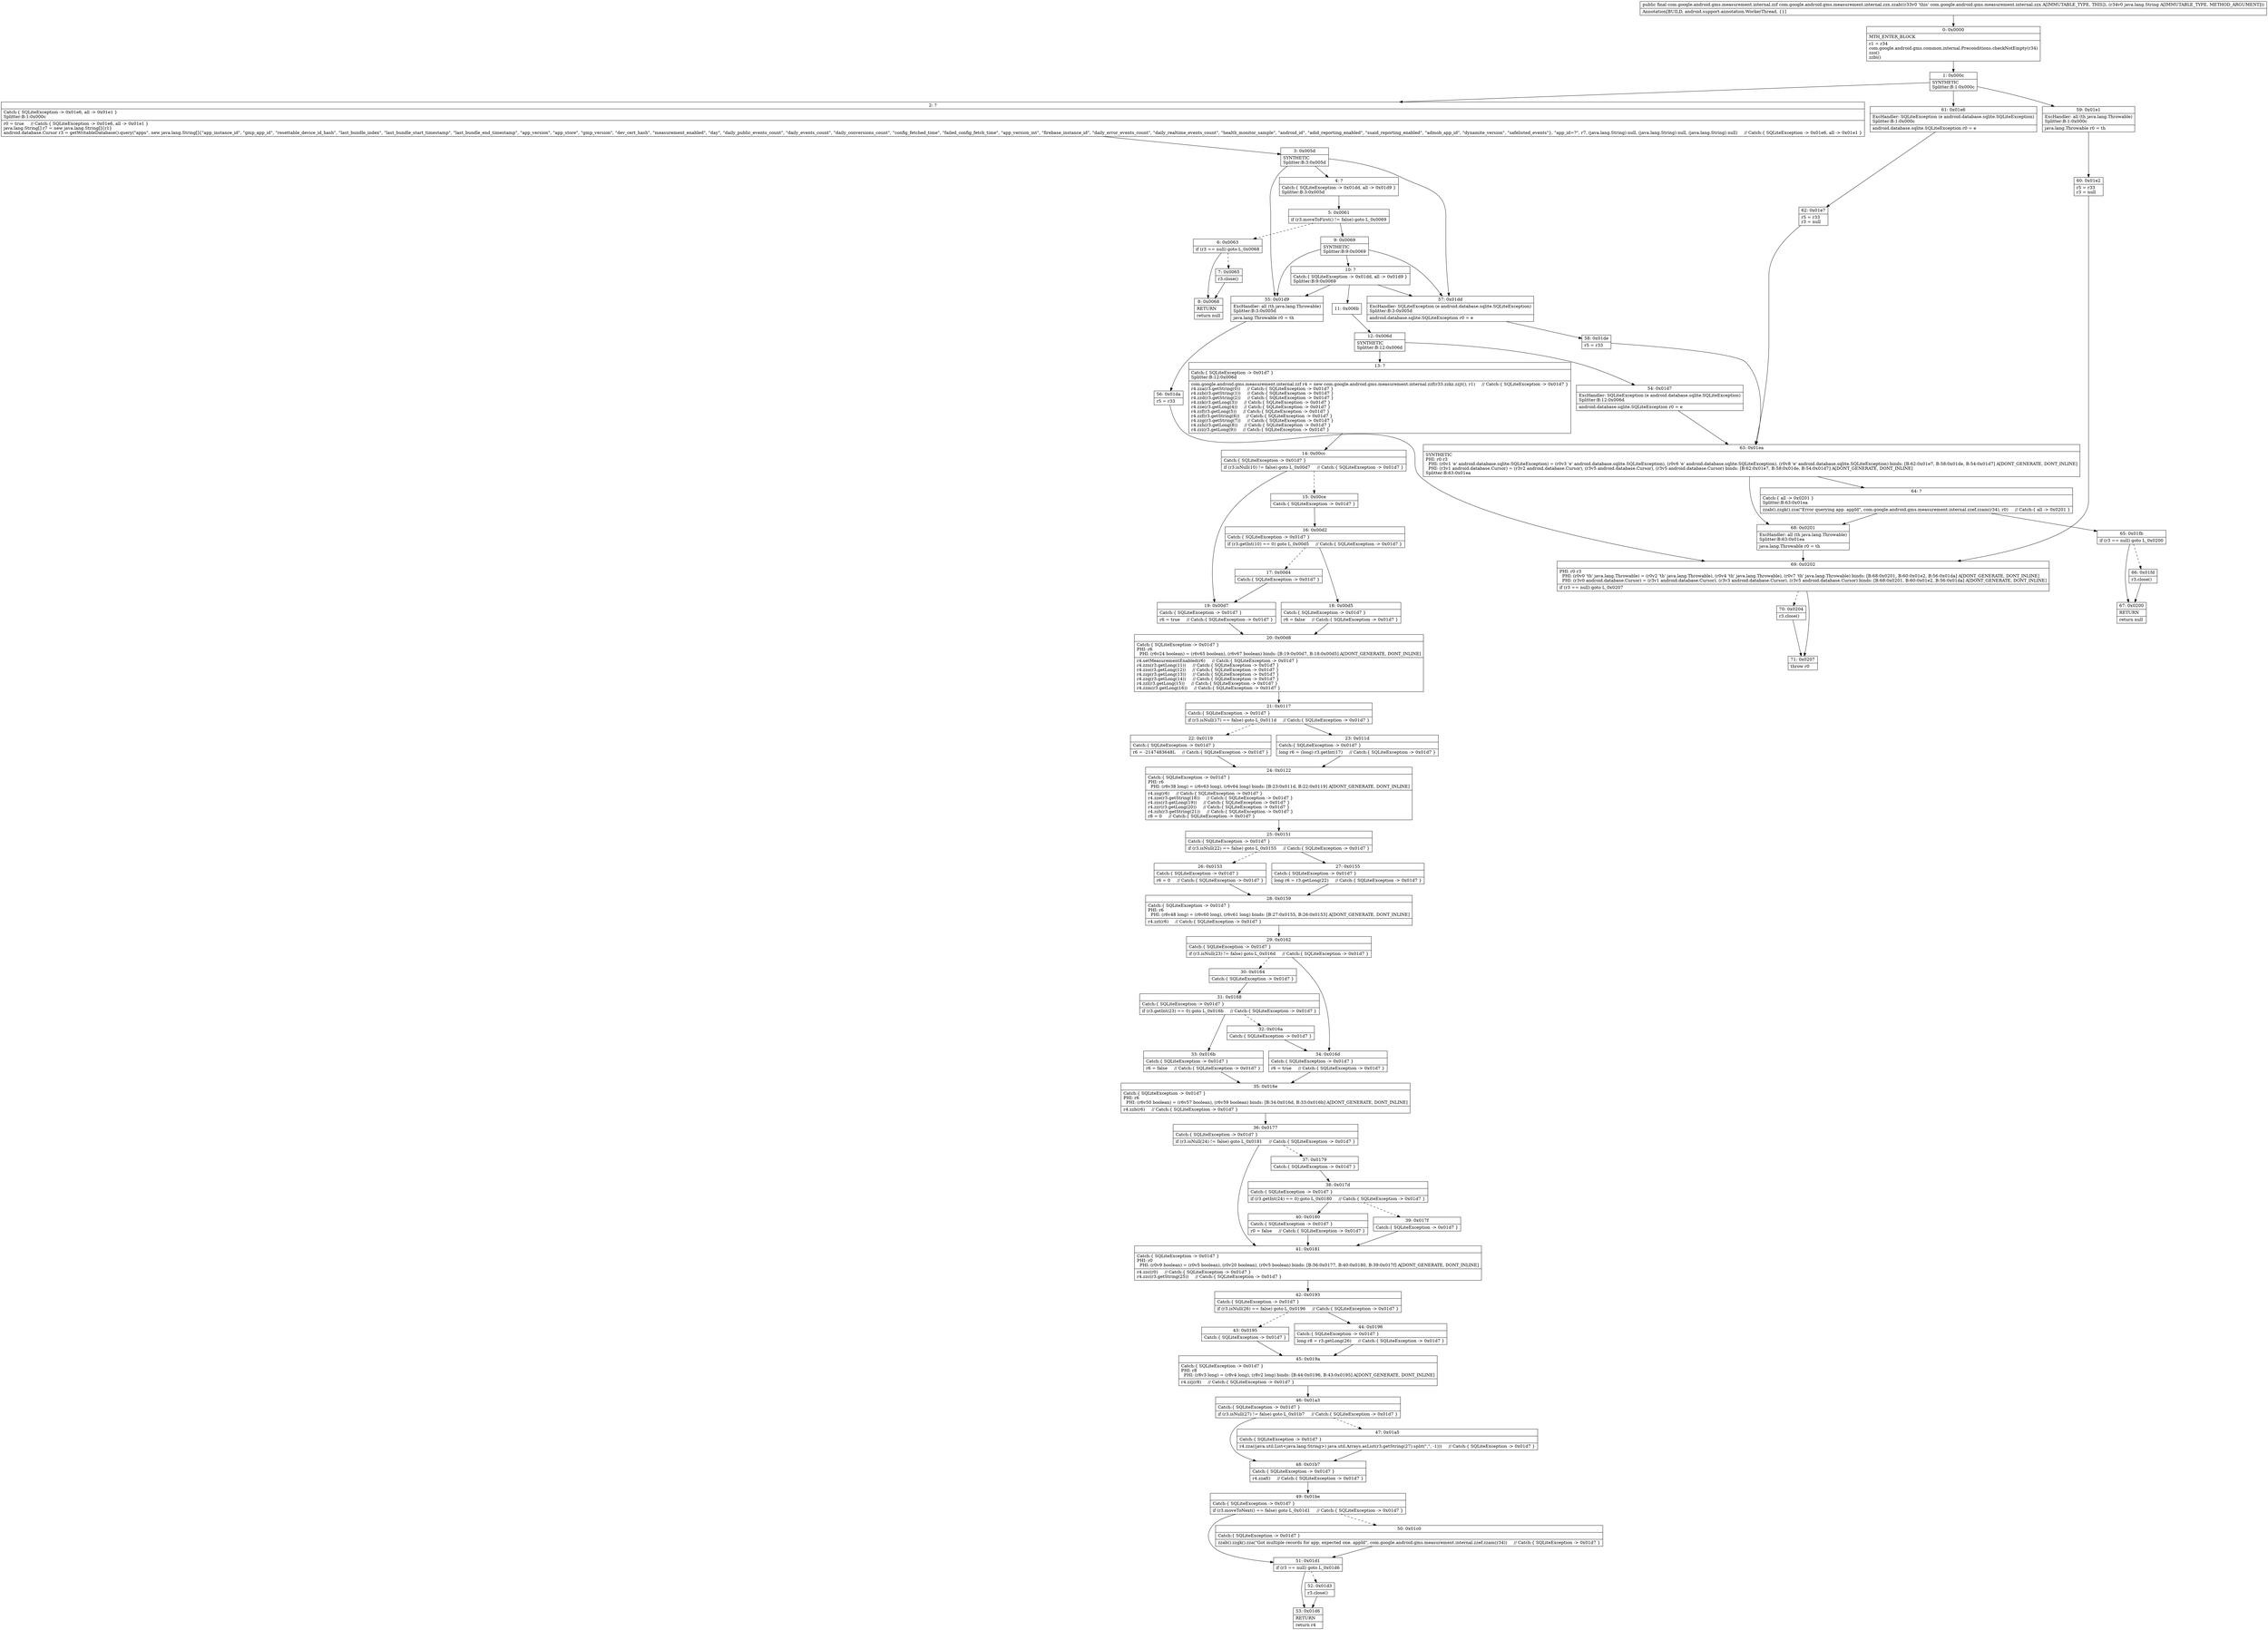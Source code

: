 digraph "CFG forcom.google.android.gms.measurement.internal.zzx.zzab(Ljava\/lang\/String;)Lcom\/google\/android\/gms\/measurement\/internal\/zzf;" {
Node_0 [shape=record,label="{0\:\ 0x0000|MTH_ENTER_BLOCK\l|r1 = r34\lcom.google.android.gms.common.internal.Preconditions.checkNotEmpty(r34)\lzzo()\lzzbi()\l}"];
Node_1 [shape=record,label="{1\:\ 0x000c|SYNTHETIC\lSplitter:B:1:0x000c\l}"];
Node_2 [shape=record,label="{2\:\ ?|Catch:\{ SQLiteException \-\> 0x01e6, all \-\> 0x01e1 \}\lSplitter:B:1:0x000c\l|r0 = true     \/\/ Catch:\{ SQLiteException \-\> 0x01e6, all \-\> 0x01e1 \}\ljava.lang.String[] r7 = new java.lang.String[]\{r1\}\landroid.database.Cursor r3 = getWritableDatabase().query(\"apps\", new java.lang.String[]\{\"app_instance_id\", \"gmp_app_id\", \"resettable_device_id_hash\", \"last_bundle_index\", \"last_bundle_start_timestamp\", \"last_bundle_end_timestamp\", \"app_version\", \"app_store\", \"gmp_version\", \"dev_cert_hash\", \"measurement_enabled\", \"day\", \"daily_public_events_count\", \"daily_events_count\", \"daily_conversions_count\", \"config_fetched_time\", \"failed_config_fetch_time\", \"app_version_int\", \"firebase_instance_id\", \"daily_error_events_count\", \"daily_realtime_events_count\", \"health_monitor_sample\", \"android_id\", \"adid_reporting_enabled\", \"ssaid_reporting_enabled\", \"admob_app_id\", \"dynamite_version\", \"safelisted_events\"\}, \"app_id=?\", r7, (java.lang.String) null, (java.lang.String) null, (java.lang.String) null)     \/\/ Catch:\{ SQLiteException \-\> 0x01e6, all \-\> 0x01e1 \}\l}"];
Node_3 [shape=record,label="{3\:\ 0x005d|SYNTHETIC\lSplitter:B:3:0x005d\l}"];
Node_4 [shape=record,label="{4\:\ ?|Catch:\{ SQLiteException \-\> 0x01dd, all \-\> 0x01d9 \}\lSplitter:B:3:0x005d\l}"];
Node_5 [shape=record,label="{5\:\ 0x0061|if (r3.moveToFirst() != false) goto L_0x0069\l}"];
Node_6 [shape=record,label="{6\:\ 0x0063|if (r3 == null) goto L_0x0068\l}"];
Node_7 [shape=record,label="{7\:\ 0x0065|r3.close()\l}"];
Node_8 [shape=record,label="{8\:\ 0x0068|RETURN\l|return null\l}"];
Node_9 [shape=record,label="{9\:\ 0x0069|SYNTHETIC\lSplitter:B:9:0x0069\l}"];
Node_10 [shape=record,label="{10\:\ ?|Catch:\{ SQLiteException \-\> 0x01dd, all \-\> 0x01d9 \}\lSplitter:B:9:0x0069\l}"];
Node_11 [shape=record,label="{11\:\ 0x006b}"];
Node_12 [shape=record,label="{12\:\ 0x006d|SYNTHETIC\lSplitter:B:12:0x006d\l}"];
Node_13 [shape=record,label="{13\:\ ?|Catch:\{ SQLiteException \-\> 0x01d7 \}\lSplitter:B:12:0x006d\l|com.google.android.gms.measurement.internal.zzf r4 = new com.google.android.gms.measurement.internal.zzf(r33.zzkz.zzjt(), r1)     \/\/ Catch:\{ SQLiteException \-\> 0x01d7 \}\lr4.zza(r3.getString(0))     \/\/ Catch:\{ SQLiteException \-\> 0x01d7 \}\lr4.zzb(r3.getString(1))     \/\/ Catch:\{ SQLiteException \-\> 0x01d7 \}\lr4.zzd(r3.getString(2))     \/\/ Catch:\{ SQLiteException \-\> 0x01d7 \}\lr4.zzk(r3.getLong(3))     \/\/ Catch:\{ SQLiteException \-\> 0x01d7 \}\lr4.zze(r3.getLong(4))     \/\/ Catch:\{ SQLiteException \-\> 0x01d7 \}\lr4.zzf(r3.getLong(5))     \/\/ Catch:\{ SQLiteException \-\> 0x01d7 \}\lr4.zzf(r3.getString(6))     \/\/ Catch:\{ SQLiteException \-\> 0x01d7 \}\lr4.zzg(r3.getString(7))     \/\/ Catch:\{ SQLiteException \-\> 0x01d7 \}\lr4.zzh(r3.getLong(8))     \/\/ Catch:\{ SQLiteException \-\> 0x01d7 \}\lr4.zzi(r3.getLong(9))     \/\/ Catch:\{ SQLiteException \-\> 0x01d7 \}\l}"];
Node_14 [shape=record,label="{14\:\ 0x00cc|Catch:\{ SQLiteException \-\> 0x01d7 \}\l|if (r3.isNull(10) != false) goto L_0x00d7     \/\/ Catch:\{ SQLiteException \-\> 0x01d7 \}\l}"];
Node_15 [shape=record,label="{15\:\ 0x00ce|Catch:\{ SQLiteException \-\> 0x01d7 \}\l}"];
Node_16 [shape=record,label="{16\:\ 0x00d2|Catch:\{ SQLiteException \-\> 0x01d7 \}\l|if (r3.getInt(10) == 0) goto L_0x00d5     \/\/ Catch:\{ SQLiteException \-\> 0x01d7 \}\l}"];
Node_17 [shape=record,label="{17\:\ 0x00d4|Catch:\{ SQLiteException \-\> 0x01d7 \}\l}"];
Node_18 [shape=record,label="{18\:\ 0x00d5|Catch:\{ SQLiteException \-\> 0x01d7 \}\l|r6 = false     \/\/ Catch:\{ SQLiteException \-\> 0x01d7 \}\l}"];
Node_19 [shape=record,label="{19\:\ 0x00d7|Catch:\{ SQLiteException \-\> 0x01d7 \}\l|r6 = true     \/\/ Catch:\{ SQLiteException \-\> 0x01d7 \}\l}"];
Node_20 [shape=record,label="{20\:\ 0x00d8|Catch:\{ SQLiteException \-\> 0x01d7 \}\lPHI: r6 \l  PHI: (r6v24 boolean) = (r6v65 boolean), (r6v67 boolean) binds: [B:19:0x00d7, B:18:0x00d5] A[DONT_GENERATE, DONT_INLINE]\l|r4.setMeasurementEnabled(r6)     \/\/ Catch:\{ SQLiteException \-\> 0x01d7 \}\lr4.zzn(r3.getLong(11))     \/\/ Catch:\{ SQLiteException \-\> 0x01d7 \}\lr4.zzo(r3.getLong(12))     \/\/ Catch:\{ SQLiteException \-\> 0x01d7 \}\lr4.zzp(r3.getLong(13))     \/\/ Catch:\{ SQLiteException \-\> 0x01d7 \}\lr4.zzq(r3.getLong(14))     \/\/ Catch:\{ SQLiteException \-\> 0x01d7 \}\lr4.zzl(r3.getLong(15))     \/\/ Catch:\{ SQLiteException \-\> 0x01d7 \}\lr4.zzm(r3.getLong(16))     \/\/ Catch:\{ SQLiteException \-\> 0x01d7 \}\l}"];
Node_21 [shape=record,label="{21\:\ 0x0117|Catch:\{ SQLiteException \-\> 0x01d7 \}\l|if (r3.isNull(17) == false) goto L_0x011d     \/\/ Catch:\{ SQLiteException \-\> 0x01d7 \}\l}"];
Node_22 [shape=record,label="{22\:\ 0x0119|Catch:\{ SQLiteException \-\> 0x01d7 \}\l|r6 = \-2147483648L     \/\/ Catch:\{ SQLiteException \-\> 0x01d7 \}\l}"];
Node_23 [shape=record,label="{23\:\ 0x011d|Catch:\{ SQLiteException \-\> 0x01d7 \}\l|long r6 = (long) r3.getInt(17)     \/\/ Catch:\{ SQLiteException \-\> 0x01d7 \}\l}"];
Node_24 [shape=record,label="{24\:\ 0x0122|Catch:\{ SQLiteException \-\> 0x01d7 \}\lPHI: r6 \l  PHI: (r6v38 long) = (r6v63 long), (r6v64 long) binds: [B:23:0x011d, B:22:0x0119] A[DONT_GENERATE, DONT_INLINE]\l|r4.zzg(r6)     \/\/ Catch:\{ SQLiteException \-\> 0x01d7 \}\lr4.zze(r3.getString(18))     \/\/ Catch:\{ SQLiteException \-\> 0x01d7 \}\lr4.zzs(r3.getLong(19))     \/\/ Catch:\{ SQLiteException \-\> 0x01d7 \}\lr4.zzr(r3.getLong(20))     \/\/ Catch:\{ SQLiteException \-\> 0x01d7 \}\lr4.zzh(r3.getString(21))     \/\/ Catch:\{ SQLiteException \-\> 0x01d7 \}\lr8 = 0     \/\/ Catch:\{ SQLiteException \-\> 0x01d7 \}\l}"];
Node_25 [shape=record,label="{25\:\ 0x0151|Catch:\{ SQLiteException \-\> 0x01d7 \}\l|if (r3.isNull(22) == false) goto L_0x0155     \/\/ Catch:\{ SQLiteException \-\> 0x01d7 \}\l}"];
Node_26 [shape=record,label="{26\:\ 0x0153|Catch:\{ SQLiteException \-\> 0x01d7 \}\l|r6 = 0     \/\/ Catch:\{ SQLiteException \-\> 0x01d7 \}\l}"];
Node_27 [shape=record,label="{27\:\ 0x0155|Catch:\{ SQLiteException \-\> 0x01d7 \}\l|long r6 = r3.getLong(22)     \/\/ Catch:\{ SQLiteException \-\> 0x01d7 \}\l}"];
Node_28 [shape=record,label="{28\:\ 0x0159|Catch:\{ SQLiteException \-\> 0x01d7 \}\lPHI: r6 \l  PHI: (r6v48 long) = (r6v60 long), (r6v61 long) binds: [B:27:0x0155, B:26:0x0153] A[DONT_GENERATE, DONT_INLINE]\l|r4.zzt(r6)     \/\/ Catch:\{ SQLiteException \-\> 0x01d7 \}\l}"];
Node_29 [shape=record,label="{29\:\ 0x0162|Catch:\{ SQLiteException \-\> 0x01d7 \}\l|if (r3.isNull(23) != false) goto L_0x016d     \/\/ Catch:\{ SQLiteException \-\> 0x01d7 \}\l}"];
Node_30 [shape=record,label="{30\:\ 0x0164|Catch:\{ SQLiteException \-\> 0x01d7 \}\l}"];
Node_31 [shape=record,label="{31\:\ 0x0168|Catch:\{ SQLiteException \-\> 0x01d7 \}\l|if (r3.getInt(23) == 0) goto L_0x016b     \/\/ Catch:\{ SQLiteException \-\> 0x01d7 \}\l}"];
Node_32 [shape=record,label="{32\:\ 0x016a|Catch:\{ SQLiteException \-\> 0x01d7 \}\l}"];
Node_33 [shape=record,label="{33\:\ 0x016b|Catch:\{ SQLiteException \-\> 0x01d7 \}\l|r6 = false     \/\/ Catch:\{ SQLiteException \-\> 0x01d7 \}\l}"];
Node_34 [shape=record,label="{34\:\ 0x016d|Catch:\{ SQLiteException \-\> 0x01d7 \}\l|r6 = true     \/\/ Catch:\{ SQLiteException \-\> 0x01d7 \}\l}"];
Node_35 [shape=record,label="{35\:\ 0x016e|Catch:\{ SQLiteException \-\> 0x01d7 \}\lPHI: r6 \l  PHI: (r6v50 boolean) = (r6v57 boolean), (r6v59 boolean) binds: [B:34:0x016d, B:33:0x016b] A[DONT_GENERATE, DONT_INLINE]\l|r4.zzb(r6)     \/\/ Catch:\{ SQLiteException \-\> 0x01d7 \}\l}"];
Node_36 [shape=record,label="{36\:\ 0x0177|Catch:\{ SQLiteException \-\> 0x01d7 \}\l|if (r3.isNull(24) != false) goto L_0x0181     \/\/ Catch:\{ SQLiteException \-\> 0x01d7 \}\l}"];
Node_37 [shape=record,label="{37\:\ 0x0179|Catch:\{ SQLiteException \-\> 0x01d7 \}\l}"];
Node_38 [shape=record,label="{38\:\ 0x017d|Catch:\{ SQLiteException \-\> 0x01d7 \}\l|if (r3.getInt(24) == 0) goto L_0x0180     \/\/ Catch:\{ SQLiteException \-\> 0x01d7 \}\l}"];
Node_39 [shape=record,label="{39\:\ 0x017f|Catch:\{ SQLiteException \-\> 0x01d7 \}\l}"];
Node_40 [shape=record,label="{40\:\ 0x0180|Catch:\{ SQLiteException \-\> 0x01d7 \}\l|r0 = false     \/\/ Catch:\{ SQLiteException \-\> 0x01d7 \}\l}"];
Node_41 [shape=record,label="{41\:\ 0x0181|Catch:\{ SQLiteException \-\> 0x01d7 \}\lPHI: r0 \l  PHI: (r0v9 boolean) = (r0v5 boolean), (r0v20 boolean), (r0v5 boolean) binds: [B:36:0x0177, B:40:0x0180, B:39:0x017f] A[DONT_GENERATE, DONT_INLINE]\l|r4.zzc(r0)     \/\/ Catch:\{ SQLiteException \-\> 0x01d7 \}\lr4.zzc(r3.getString(25))     \/\/ Catch:\{ SQLiteException \-\> 0x01d7 \}\l}"];
Node_42 [shape=record,label="{42\:\ 0x0193|Catch:\{ SQLiteException \-\> 0x01d7 \}\l|if (r3.isNull(26) == false) goto L_0x0196     \/\/ Catch:\{ SQLiteException \-\> 0x01d7 \}\l}"];
Node_43 [shape=record,label="{43\:\ 0x0195|Catch:\{ SQLiteException \-\> 0x01d7 \}\l}"];
Node_44 [shape=record,label="{44\:\ 0x0196|Catch:\{ SQLiteException \-\> 0x01d7 \}\l|long r8 = r3.getLong(26)     \/\/ Catch:\{ SQLiteException \-\> 0x01d7 \}\l}"];
Node_45 [shape=record,label="{45\:\ 0x019a|Catch:\{ SQLiteException \-\> 0x01d7 \}\lPHI: r8 \l  PHI: (r8v3 long) = (r8v4 long), (r8v2 long) binds: [B:44:0x0196, B:43:0x0195] A[DONT_GENERATE, DONT_INLINE]\l|r4.zzj(r8)     \/\/ Catch:\{ SQLiteException \-\> 0x01d7 \}\l}"];
Node_46 [shape=record,label="{46\:\ 0x01a3|Catch:\{ SQLiteException \-\> 0x01d7 \}\l|if (r3.isNull(27) != false) goto L_0x01b7     \/\/ Catch:\{ SQLiteException \-\> 0x01d7 \}\l}"];
Node_47 [shape=record,label="{47\:\ 0x01a5|Catch:\{ SQLiteException \-\> 0x01d7 \}\l|r4.zza((java.util.List\<java.lang.String\>) java.util.Arrays.asList(r3.getString(27).split(\",\", \-1)))     \/\/ Catch:\{ SQLiteException \-\> 0x01d7 \}\l}"];
Node_48 [shape=record,label="{48\:\ 0x01b7|Catch:\{ SQLiteException \-\> 0x01d7 \}\l|r4.zzaf()     \/\/ Catch:\{ SQLiteException \-\> 0x01d7 \}\l}"];
Node_49 [shape=record,label="{49\:\ 0x01be|Catch:\{ SQLiteException \-\> 0x01d7 \}\l|if (r3.moveToNext() == false) goto L_0x01d1     \/\/ Catch:\{ SQLiteException \-\> 0x01d7 \}\l}"];
Node_50 [shape=record,label="{50\:\ 0x01c0|Catch:\{ SQLiteException \-\> 0x01d7 \}\l|zzab().zzgk().zza(\"Got multiple records for app, expected one. appId\", com.google.android.gms.measurement.internal.zzef.zzam(r34))     \/\/ Catch:\{ SQLiteException \-\> 0x01d7 \}\l}"];
Node_51 [shape=record,label="{51\:\ 0x01d1|if (r3 == null) goto L_0x01d6\l}"];
Node_52 [shape=record,label="{52\:\ 0x01d3|r3.close()\l}"];
Node_53 [shape=record,label="{53\:\ 0x01d6|RETURN\l|return r4\l}"];
Node_54 [shape=record,label="{54\:\ 0x01d7|ExcHandler: SQLiteException (e android.database.sqlite.SQLiteException)\lSplitter:B:12:0x006d\l|android.database.sqlite.SQLiteException r0 = e\l}"];
Node_55 [shape=record,label="{55\:\ 0x01d9|ExcHandler: all (th java.lang.Throwable)\lSplitter:B:3:0x005d\l|java.lang.Throwable r0 = th\l}"];
Node_56 [shape=record,label="{56\:\ 0x01da|r5 = r33\l}"];
Node_57 [shape=record,label="{57\:\ 0x01dd|ExcHandler: SQLiteException (e android.database.sqlite.SQLiteException)\lSplitter:B:3:0x005d\l|android.database.sqlite.SQLiteException r0 = e\l}"];
Node_58 [shape=record,label="{58\:\ 0x01de|r5 = r33\l}"];
Node_59 [shape=record,label="{59\:\ 0x01e1|ExcHandler: all (th java.lang.Throwable)\lSplitter:B:1:0x000c\l|java.lang.Throwable r0 = th\l}"];
Node_60 [shape=record,label="{60\:\ 0x01e2|r5 = r33\lr3 = null\l}"];
Node_61 [shape=record,label="{61\:\ 0x01e6|ExcHandler: SQLiteException (e android.database.sqlite.SQLiteException)\lSplitter:B:1:0x000c\l|android.database.sqlite.SQLiteException r0 = e\l}"];
Node_62 [shape=record,label="{62\:\ 0x01e7|r5 = r33\lr3 = null\l}"];
Node_63 [shape=record,label="{63\:\ 0x01ea|SYNTHETIC\lPHI: r0 r3 \l  PHI: (r0v1 'e' android.database.sqlite.SQLiteException) = (r0v3 'e' android.database.sqlite.SQLiteException), (r0v6 'e' android.database.sqlite.SQLiteException), (r0v8 'e' android.database.sqlite.SQLiteException) binds: [B:62:0x01e7, B:58:0x01de, B:54:0x01d7] A[DONT_GENERATE, DONT_INLINE]\l  PHI: (r3v1 android.database.Cursor) = (r3v2 android.database.Cursor), (r3v5 android.database.Cursor), (r3v5 android.database.Cursor) binds: [B:62:0x01e7, B:58:0x01de, B:54:0x01d7] A[DONT_GENERATE, DONT_INLINE]\lSplitter:B:63:0x01ea\l}"];
Node_64 [shape=record,label="{64\:\ ?|Catch:\{ all \-\> 0x0201 \}\lSplitter:B:63:0x01ea\l|zzab().zzgk().zza(\"Error querying app. appId\", com.google.android.gms.measurement.internal.zzef.zzam(r34), r0)     \/\/ Catch:\{ all \-\> 0x0201 \}\l}"];
Node_65 [shape=record,label="{65\:\ 0x01fb|if (r3 == null) goto L_0x0200\l}"];
Node_66 [shape=record,label="{66\:\ 0x01fd|r3.close()\l}"];
Node_67 [shape=record,label="{67\:\ 0x0200|RETURN\l|return null\l}"];
Node_68 [shape=record,label="{68\:\ 0x0201|ExcHandler: all (th java.lang.Throwable)\lSplitter:B:63:0x01ea\l|java.lang.Throwable r0 = th\l}"];
Node_69 [shape=record,label="{69\:\ 0x0202|PHI: r0 r3 \l  PHI: (r0v0 'th' java.lang.Throwable) = (r0v2 'th' java.lang.Throwable), (r0v4 'th' java.lang.Throwable), (r0v7 'th' java.lang.Throwable) binds: [B:68:0x0201, B:60:0x01e2, B:56:0x01da] A[DONT_GENERATE, DONT_INLINE]\l  PHI: (r3v0 android.database.Cursor) = (r3v1 android.database.Cursor), (r3v3 android.database.Cursor), (r3v5 android.database.Cursor) binds: [B:68:0x0201, B:60:0x01e2, B:56:0x01da] A[DONT_GENERATE, DONT_INLINE]\l|if (r3 == null) goto L_0x0207\l}"];
Node_70 [shape=record,label="{70\:\ 0x0204|r3.close()\l}"];
Node_71 [shape=record,label="{71\:\ 0x0207|throw r0\l}"];
MethodNode[shape=record,label="{public final com.google.android.gms.measurement.internal.zzf com.google.android.gms.measurement.internal.zzx.zzab((r33v0 'this' com.google.android.gms.measurement.internal.zzx A[IMMUTABLE_TYPE, THIS]), (r34v0 java.lang.String A[IMMUTABLE_TYPE, METHOD_ARGUMENT]))  | Annotation[BUILD, android.support.annotation.WorkerThread, \{\}]\l}"];
MethodNode -> Node_0;
Node_0 -> Node_1;
Node_1 -> Node_2;
Node_1 -> Node_61;
Node_1 -> Node_59;
Node_2 -> Node_3;
Node_3 -> Node_4;
Node_3 -> Node_57;
Node_3 -> Node_55;
Node_4 -> Node_5;
Node_5 -> Node_6[style=dashed];
Node_5 -> Node_9;
Node_6 -> Node_7[style=dashed];
Node_6 -> Node_8;
Node_7 -> Node_8;
Node_9 -> Node_10;
Node_9 -> Node_57;
Node_9 -> Node_55;
Node_10 -> Node_11;
Node_10 -> Node_57;
Node_10 -> Node_55;
Node_11 -> Node_12;
Node_12 -> Node_13;
Node_12 -> Node_54;
Node_13 -> Node_14;
Node_14 -> Node_15[style=dashed];
Node_14 -> Node_19;
Node_15 -> Node_16;
Node_16 -> Node_17[style=dashed];
Node_16 -> Node_18;
Node_17 -> Node_19;
Node_18 -> Node_20;
Node_19 -> Node_20;
Node_20 -> Node_21;
Node_21 -> Node_22[style=dashed];
Node_21 -> Node_23;
Node_22 -> Node_24;
Node_23 -> Node_24;
Node_24 -> Node_25;
Node_25 -> Node_26[style=dashed];
Node_25 -> Node_27;
Node_26 -> Node_28;
Node_27 -> Node_28;
Node_28 -> Node_29;
Node_29 -> Node_30[style=dashed];
Node_29 -> Node_34;
Node_30 -> Node_31;
Node_31 -> Node_32[style=dashed];
Node_31 -> Node_33;
Node_32 -> Node_34;
Node_33 -> Node_35;
Node_34 -> Node_35;
Node_35 -> Node_36;
Node_36 -> Node_37[style=dashed];
Node_36 -> Node_41;
Node_37 -> Node_38;
Node_38 -> Node_39[style=dashed];
Node_38 -> Node_40;
Node_39 -> Node_41;
Node_40 -> Node_41;
Node_41 -> Node_42;
Node_42 -> Node_43[style=dashed];
Node_42 -> Node_44;
Node_43 -> Node_45;
Node_44 -> Node_45;
Node_45 -> Node_46;
Node_46 -> Node_47[style=dashed];
Node_46 -> Node_48;
Node_47 -> Node_48;
Node_48 -> Node_49;
Node_49 -> Node_50[style=dashed];
Node_49 -> Node_51;
Node_50 -> Node_51;
Node_51 -> Node_52[style=dashed];
Node_51 -> Node_53;
Node_52 -> Node_53;
Node_54 -> Node_63;
Node_55 -> Node_56;
Node_56 -> Node_69;
Node_57 -> Node_58;
Node_58 -> Node_63;
Node_59 -> Node_60;
Node_60 -> Node_69;
Node_61 -> Node_62;
Node_62 -> Node_63;
Node_63 -> Node_64;
Node_63 -> Node_68;
Node_64 -> Node_65;
Node_64 -> Node_68;
Node_65 -> Node_66[style=dashed];
Node_65 -> Node_67;
Node_66 -> Node_67;
Node_68 -> Node_69;
Node_69 -> Node_70[style=dashed];
Node_69 -> Node_71;
Node_70 -> Node_71;
}

